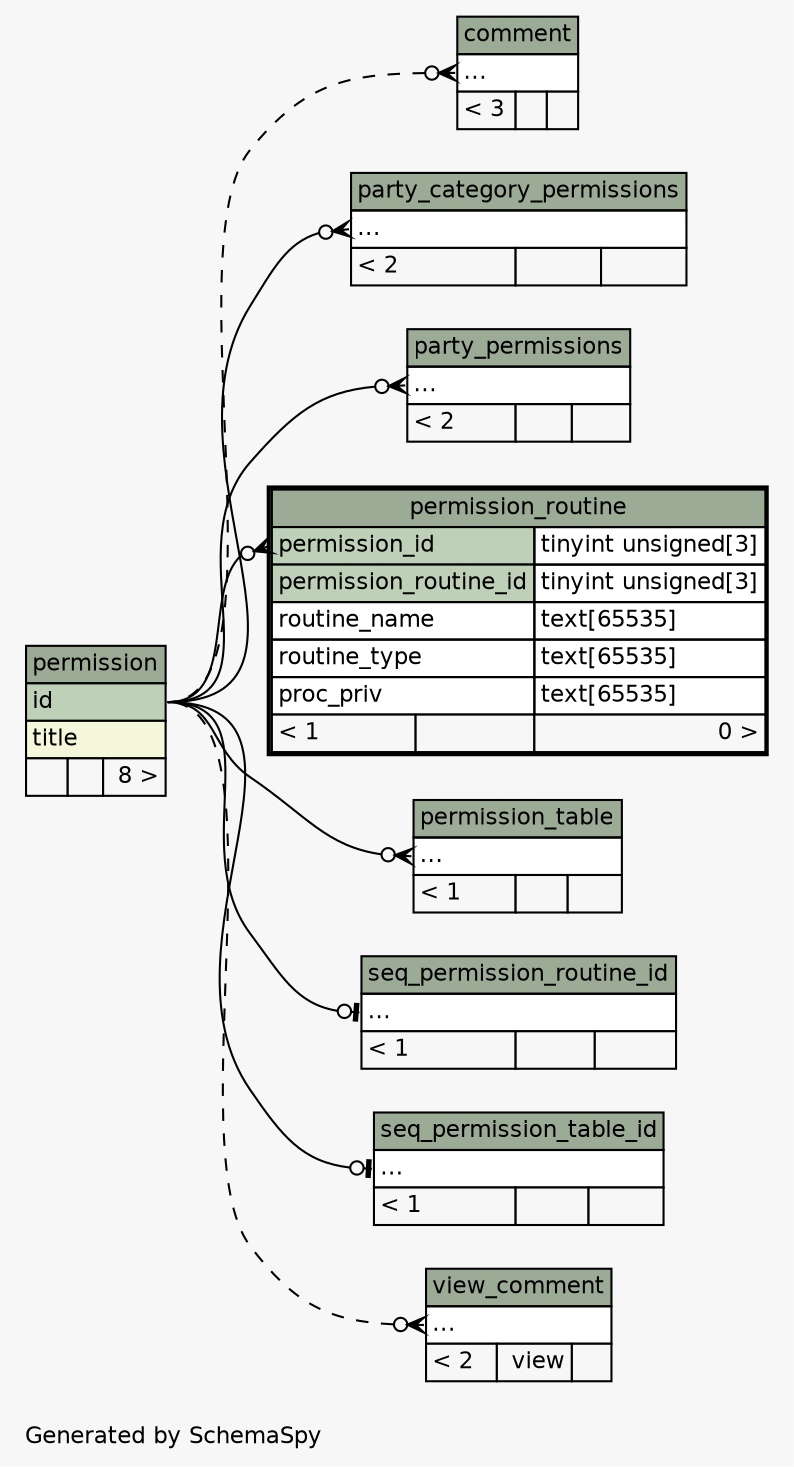 // dot 2.38.0 on Linux 3.19.0-18-generic
// SchemaSpy rev 590
digraph "impliedTwoDegreesRelationshipsDiagram" {
  graph [
    rankdir="RL"
    bgcolor="#f7f7f7"
    label="\nGenerated by SchemaSpy"
    labeljust="l"
    nodesep="0.18"
    ranksep="0.46"
    fontname="Helvetica"
    fontsize="11"
  ];
  node [
    fontname="Helvetica"
    fontsize="11"
    shape="plaintext"
  ];
  edge [
    arrowsize="0.8"
  ];
  "comment":"elipses":w -> "permission":"id":e [arrowhead=none dir=back arrowtail=crowodot style=dashed];
  "party_category_permissions":"elipses":w -> "permission":"id":e [arrowhead=none dir=back arrowtail=crowodot];
  "party_permissions":"elipses":w -> "permission":"id":e [arrowhead=none dir=back arrowtail=crowodot];
  "permission_routine":"permission_id":w -> "permission":"id":e [arrowhead=none dir=back arrowtail=crowodot];
  "permission_table":"elipses":w -> "permission":"id":e [arrowhead=none dir=back arrowtail=crowodot];
  "seq_permission_routine_id":"elipses":w -> "permission":"id":e [arrowhead=none dir=back arrowtail=teeodot];
  "seq_permission_table_id":"elipses":w -> "permission":"id":e [arrowhead=none dir=back arrowtail=teeodot];
  "view_comment":"elipses":w -> "permission":"id":e [arrowhead=none dir=back arrowtail=crowodot style=dashed];
  "comment" [
    label=<
    <TABLE BORDER="0" CELLBORDER="1" CELLSPACING="0" BGCOLOR="#ffffff">
      <TR><TD COLSPAN="3" BGCOLOR="#9bab96" ALIGN="CENTER">comment</TD></TR>
      <TR><TD PORT="elipses" COLSPAN="3" ALIGN="LEFT">...</TD></TR>
      <TR><TD ALIGN="LEFT" BGCOLOR="#f7f7f7">&lt; 3</TD><TD ALIGN="RIGHT" BGCOLOR="#f7f7f7">  </TD><TD ALIGN="RIGHT" BGCOLOR="#f7f7f7">  </TD></TR>
    </TABLE>>
    URL="comment.html"
    tooltip="comment"
  ];
  "party_category_permissions" [
    label=<
    <TABLE BORDER="0" CELLBORDER="1" CELLSPACING="0" BGCOLOR="#ffffff">
      <TR><TD COLSPAN="3" BGCOLOR="#9bab96" ALIGN="CENTER">party_category_permissions</TD></TR>
      <TR><TD PORT="elipses" COLSPAN="3" ALIGN="LEFT">...</TD></TR>
      <TR><TD ALIGN="LEFT" BGCOLOR="#f7f7f7">&lt; 2</TD><TD ALIGN="RIGHT" BGCOLOR="#f7f7f7">  </TD><TD ALIGN="RIGHT" BGCOLOR="#f7f7f7">  </TD></TR>
    </TABLE>>
    URL="party_category_permissions.html"
    tooltip="party_category_permissions"
  ];
  "party_permissions" [
    label=<
    <TABLE BORDER="0" CELLBORDER="1" CELLSPACING="0" BGCOLOR="#ffffff">
      <TR><TD COLSPAN="3" BGCOLOR="#9bab96" ALIGN="CENTER">party_permissions</TD></TR>
      <TR><TD PORT="elipses" COLSPAN="3" ALIGN="LEFT">...</TD></TR>
      <TR><TD ALIGN="LEFT" BGCOLOR="#f7f7f7">&lt; 2</TD><TD ALIGN="RIGHT" BGCOLOR="#f7f7f7">  </TD><TD ALIGN="RIGHT" BGCOLOR="#f7f7f7">  </TD></TR>
    </TABLE>>
    URL="party_permissions.html"
    tooltip="party_permissions"
  ];
  "permission" [
    label=<
    <TABLE BORDER="0" CELLBORDER="1" CELLSPACING="0" BGCOLOR="#ffffff">
      <TR><TD COLSPAN="3" BGCOLOR="#9bab96" ALIGN="CENTER">permission</TD></TR>
      <TR><TD PORT="id" COLSPAN="3" BGCOLOR="#bed1b8" ALIGN="LEFT">id</TD></TR>
      <TR><TD PORT="title" COLSPAN="3" BGCOLOR="#f4f7da" ALIGN="LEFT">title</TD></TR>
      <TR><TD ALIGN="LEFT" BGCOLOR="#f7f7f7">  </TD><TD ALIGN="RIGHT" BGCOLOR="#f7f7f7">  </TD><TD ALIGN="RIGHT" BGCOLOR="#f7f7f7">8 &gt;</TD></TR>
    </TABLE>>
    URL="permission.html"
    tooltip="permission"
  ];
  "permission_routine" [
    label=<
    <TABLE BORDER="2" CELLBORDER="1" CELLSPACING="0" BGCOLOR="#ffffff">
      <TR><TD COLSPAN="3" BGCOLOR="#9bab96" ALIGN="CENTER">permission_routine</TD></TR>
      <TR><TD PORT="permission_id" COLSPAN="2" BGCOLOR="#bed1b8" ALIGN="LEFT">permission_id</TD><TD PORT="permission_id.type" ALIGN="LEFT">tinyint unsigned[3]</TD></TR>
      <TR><TD PORT="permission_routine_id" COLSPAN="2" BGCOLOR="#bed1b8" ALIGN="LEFT">permission_routine_id</TD><TD PORT="permission_routine_id.type" ALIGN="LEFT">tinyint unsigned[3]</TD></TR>
      <TR><TD PORT="routine_name" COLSPAN="2" ALIGN="LEFT">routine_name</TD><TD PORT="routine_name.type" ALIGN="LEFT">text[65535]</TD></TR>
      <TR><TD PORT="routine_type" COLSPAN="2" ALIGN="LEFT">routine_type</TD><TD PORT="routine_type.type" ALIGN="LEFT">text[65535]</TD></TR>
      <TR><TD PORT="proc_priv" COLSPAN="2" ALIGN="LEFT">proc_priv</TD><TD PORT="proc_priv.type" ALIGN="LEFT">text[65535]</TD></TR>
      <TR><TD ALIGN="LEFT" BGCOLOR="#f7f7f7">&lt; 1</TD><TD ALIGN="RIGHT" BGCOLOR="#f7f7f7">  </TD><TD ALIGN="RIGHT" BGCOLOR="#f7f7f7">0 &gt;</TD></TR>
    </TABLE>>
    URL="permission_routine.html"
    tooltip="permission_routine"
  ];
  "permission_table" [
    label=<
    <TABLE BORDER="0" CELLBORDER="1" CELLSPACING="0" BGCOLOR="#ffffff">
      <TR><TD COLSPAN="3" BGCOLOR="#9bab96" ALIGN="CENTER">permission_table</TD></TR>
      <TR><TD PORT="elipses" COLSPAN="3" ALIGN="LEFT">...</TD></TR>
      <TR><TD ALIGN="LEFT" BGCOLOR="#f7f7f7">&lt; 1</TD><TD ALIGN="RIGHT" BGCOLOR="#f7f7f7">  </TD><TD ALIGN="RIGHT" BGCOLOR="#f7f7f7">  </TD></TR>
    </TABLE>>
    URL="permission_table.html"
    tooltip="permission_table"
  ];
  "seq_permission_routine_id" [
    label=<
    <TABLE BORDER="0" CELLBORDER="1" CELLSPACING="0" BGCOLOR="#ffffff">
      <TR><TD COLSPAN="3" BGCOLOR="#9bab96" ALIGN="CENTER">seq_permission_routine_id</TD></TR>
      <TR><TD PORT="elipses" COLSPAN="3" ALIGN="LEFT">...</TD></TR>
      <TR><TD ALIGN="LEFT" BGCOLOR="#f7f7f7">&lt; 1</TD><TD ALIGN="RIGHT" BGCOLOR="#f7f7f7">  </TD><TD ALIGN="RIGHT" BGCOLOR="#f7f7f7">  </TD></TR>
    </TABLE>>
    URL="seq_permission_routine_id.html"
    tooltip="seq_permission_routine_id"
  ];
  "seq_permission_table_id" [
    label=<
    <TABLE BORDER="0" CELLBORDER="1" CELLSPACING="0" BGCOLOR="#ffffff">
      <TR><TD COLSPAN="3" BGCOLOR="#9bab96" ALIGN="CENTER">seq_permission_table_id</TD></TR>
      <TR><TD PORT="elipses" COLSPAN="3" ALIGN="LEFT">...</TD></TR>
      <TR><TD ALIGN="LEFT" BGCOLOR="#f7f7f7">&lt; 1</TD><TD ALIGN="RIGHT" BGCOLOR="#f7f7f7">  </TD><TD ALIGN="RIGHT" BGCOLOR="#f7f7f7">  </TD></TR>
    </TABLE>>
    URL="seq_permission_table_id.html"
    tooltip="seq_permission_table_id"
  ];
  "view_comment" [
    label=<
    <TABLE BORDER="0" CELLBORDER="1" CELLSPACING="0" BGCOLOR="#ffffff">
      <TR><TD COLSPAN="3" BGCOLOR="#9bab96" ALIGN="CENTER">view_comment</TD></TR>
      <TR><TD PORT="elipses" COLSPAN="3" ALIGN="LEFT">...</TD></TR>
      <TR><TD ALIGN="LEFT" BGCOLOR="#f7f7f7">&lt; 2</TD><TD ALIGN="RIGHT" BGCOLOR="#f7f7f7">view</TD><TD ALIGN="RIGHT" BGCOLOR="#f7f7f7">  </TD></TR>
    </TABLE>>
    URL="view_comment.html"
    tooltip="view_comment"
  ];
}
